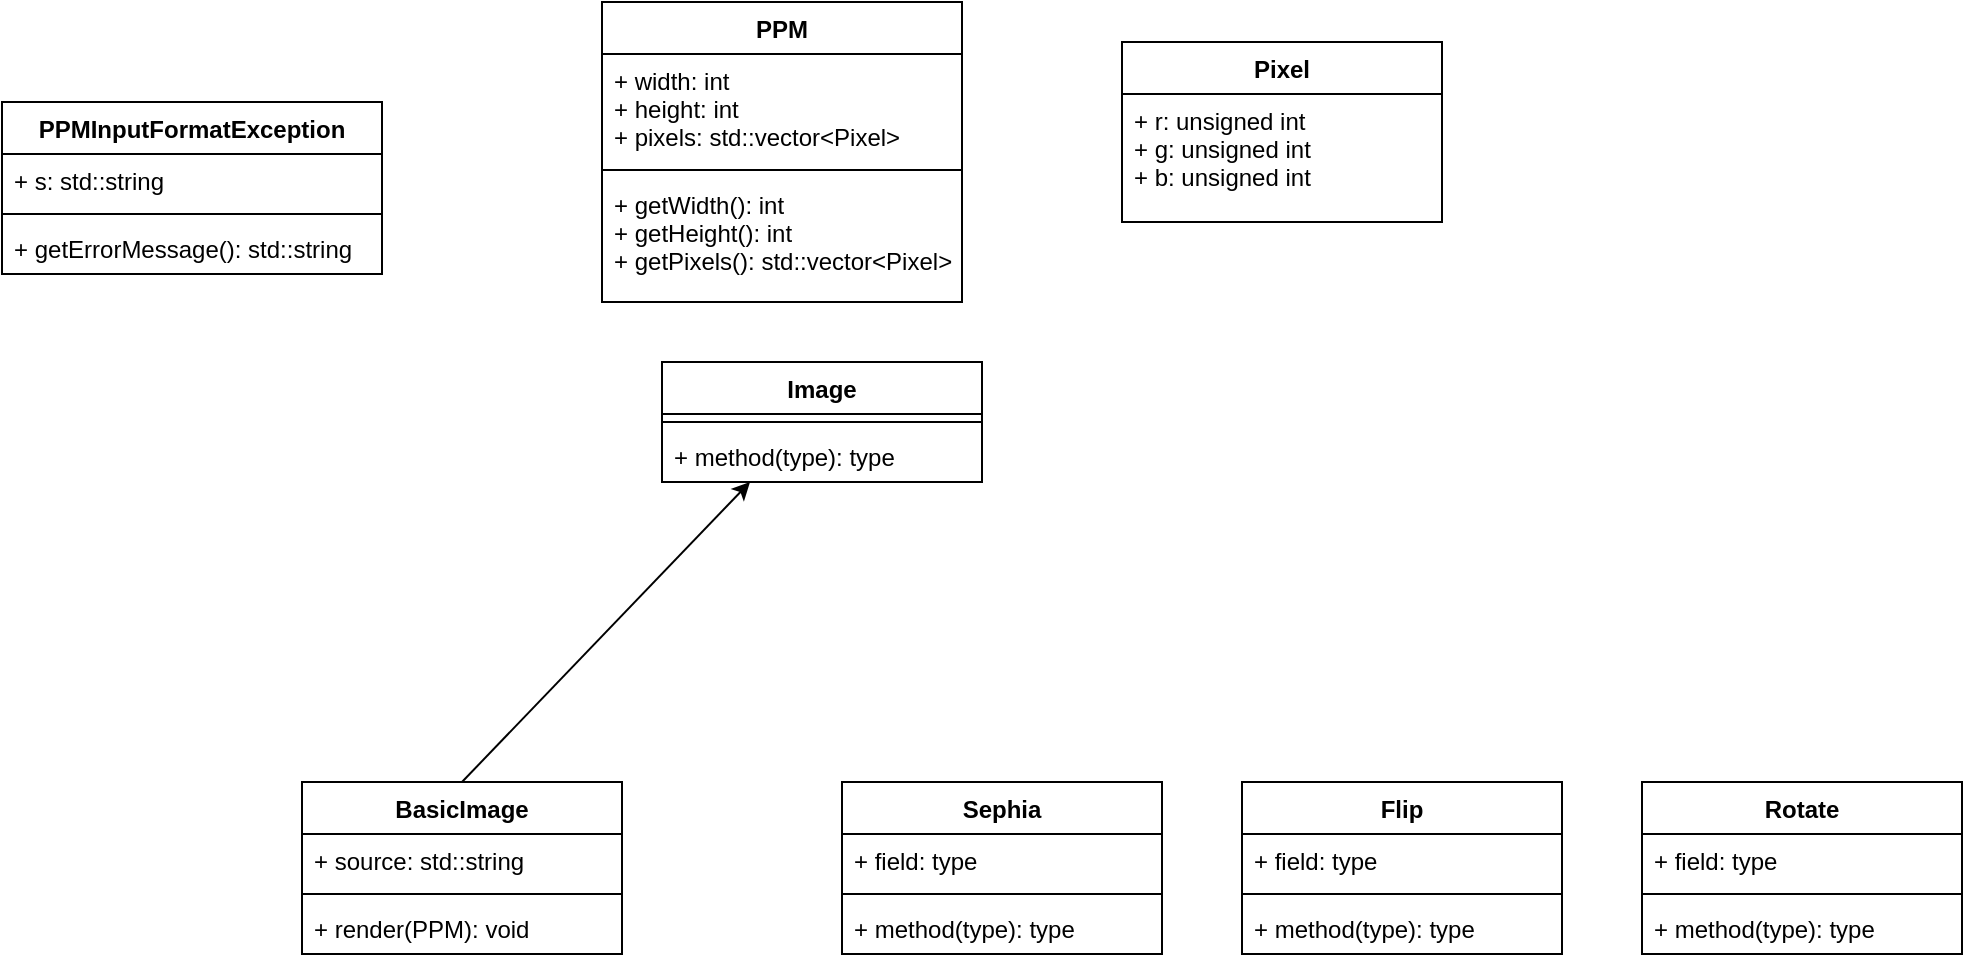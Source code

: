 <mxfile version="14.4.8" type="github"><diagram id="yGO_hBtMTxPVT-fmOD2K" name="Page-1"><mxGraphModel dx="1457" dy="697" grid="1" gridSize="10" guides="1" tooltips="1" connect="1" arrows="1" fold="1" page="1" pageScale="1" pageWidth="850" pageHeight="1100" math="0" shadow="0"><root><mxCell id="0"/><mxCell id="1" parent="0"/><mxCell id="dHZE-BgRqFUK8YeW2efB-20" value="PPM" style="swimlane;fontStyle=1;align=center;verticalAlign=top;childLayout=stackLayout;horizontal=1;startSize=26;horizontalStack=0;resizeParent=1;resizeParentMax=0;resizeLast=0;collapsible=1;marginBottom=0;" vertex="1" parent="1"><mxGeometry x="-240" y="50" width="180" height="150" as="geometry"/></mxCell><mxCell id="dHZE-BgRqFUK8YeW2efB-21" value="+ width: int&#10;+ height: int&#10;+ pixels: std::vector&lt;Pixel&gt;" style="text;strokeColor=none;fillColor=none;align=left;verticalAlign=top;spacingLeft=4;spacingRight=4;overflow=hidden;rotatable=0;points=[[0,0.5],[1,0.5]];portConstraint=eastwest;" vertex="1" parent="dHZE-BgRqFUK8YeW2efB-20"><mxGeometry y="26" width="180" height="54" as="geometry"/></mxCell><mxCell id="dHZE-BgRqFUK8YeW2efB-22" value="" style="line;strokeWidth=1;fillColor=none;align=left;verticalAlign=middle;spacingTop=-1;spacingLeft=3;spacingRight=3;rotatable=0;labelPosition=right;points=[];portConstraint=eastwest;" vertex="1" parent="dHZE-BgRqFUK8YeW2efB-20"><mxGeometry y="80" width="180" height="8" as="geometry"/></mxCell><mxCell id="dHZE-BgRqFUK8YeW2efB-23" value="+ getWidth(): int&#10;+ getHeight(): int&#10;+ getPixels(): std::vector&lt;Pixel&gt;" style="text;strokeColor=none;fillColor=none;align=left;verticalAlign=top;spacingLeft=4;spacingRight=4;overflow=hidden;rotatable=0;points=[[0,0.5],[1,0.5]];portConstraint=eastwest;" vertex="1" parent="dHZE-BgRqFUK8YeW2efB-20"><mxGeometry y="88" width="180" height="62" as="geometry"/></mxCell><mxCell id="dHZE-BgRqFUK8YeW2efB-24" value="Pixel" style="swimlane;fontStyle=1;align=center;verticalAlign=top;childLayout=stackLayout;horizontal=1;startSize=26;horizontalStack=0;resizeParent=1;resizeParentMax=0;resizeLast=0;collapsible=1;marginBottom=0;" vertex="1" parent="1"><mxGeometry x="20" y="70" width="160" height="90" as="geometry"/></mxCell><mxCell id="dHZE-BgRqFUK8YeW2efB-25" value="+ r: unsigned int&#10;+ g: unsigned int&#10;+ b: unsigned int" style="text;fillColor=none;align=left;verticalAlign=top;spacingLeft=4;spacingRight=4;overflow=hidden;rotatable=0;points=[[0,0.5],[1,0.5]];portConstraint=eastwest;strokeColor=#000000;" vertex="1" parent="dHZE-BgRqFUK8YeW2efB-24"><mxGeometry y="26" width="160" height="64" as="geometry"/></mxCell><mxCell id="dHZE-BgRqFUK8YeW2efB-32" value="BasicImage" style="swimlane;fontStyle=1;align=center;verticalAlign=top;childLayout=stackLayout;horizontal=1;startSize=26;horizontalStack=0;resizeParent=1;resizeParentMax=0;resizeLast=0;collapsible=1;marginBottom=0;" vertex="1" parent="1"><mxGeometry x="-390" y="440" width="160" height="86" as="geometry"/></mxCell><mxCell id="dHZE-BgRqFUK8YeW2efB-33" value="+ source: std::string" style="text;strokeColor=none;fillColor=none;align=left;verticalAlign=top;spacingLeft=4;spacingRight=4;overflow=hidden;rotatable=0;points=[[0,0.5],[1,0.5]];portConstraint=eastwest;" vertex="1" parent="dHZE-BgRqFUK8YeW2efB-32"><mxGeometry y="26" width="160" height="26" as="geometry"/></mxCell><mxCell id="dHZE-BgRqFUK8YeW2efB-34" value="" style="line;strokeWidth=1;fillColor=none;align=left;verticalAlign=middle;spacingTop=-1;spacingLeft=3;spacingRight=3;rotatable=0;labelPosition=right;points=[];portConstraint=eastwest;" vertex="1" parent="dHZE-BgRqFUK8YeW2efB-32"><mxGeometry y="52" width="160" height="8" as="geometry"/></mxCell><mxCell id="dHZE-BgRqFUK8YeW2efB-35" value="+ render(PPM): void" style="text;strokeColor=none;fillColor=none;align=left;verticalAlign=top;spacingLeft=4;spacingRight=4;overflow=hidden;rotatable=0;points=[[0,0.5],[1,0.5]];portConstraint=eastwest;" vertex="1" parent="dHZE-BgRqFUK8YeW2efB-32"><mxGeometry y="60" width="160" height="26" as="geometry"/></mxCell><mxCell id="dHZE-BgRqFUK8YeW2efB-36" value="Image" style="swimlane;fontStyle=1;align=center;verticalAlign=top;childLayout=stackLayout;horizontal=1;startSize=26;horizontalStack=0;resizeParent=1;resizeParentMax=0;resizeLast=0;collapsible=1;marginBottom=0;" vertex="1" parent="1"><mxGeometry x="-210" y="230" width="160" height="60" as="geometry"/></mxCell><mxCell id="dHZE-BgRqFUK8YeW2efB-38" value="" style="line;strokeWidth=1;fillColor=none;align=left;verticalAlign=middle;spacingTop=-1;spacingLeft=3;spacingRight=3;rotatable=0;labelPosition=right;points=[];portConstraint=eastwest;" vertex="1" parent="dHZE-BgRqFUK8YeW2efB-36"><mxGeometry y="26" width="160" height="8" as="geometry"/></mxCell><mxCell id="dHZE-BgRqFUK8YeW2efB-39" value="+ method(type): type" style="text;strokeColor=none;fillColor=none;align=left;verticalAlign=top;spacingLeft=4;spacingRight=4;overflow=hidden;rotatable=0;points=[[0,0.5],[1,0.5]];portConstraint=eastwest;" vertex="1" parent="dHZE-BgRqFUK8YeW2efB-36"><mxGeometry y="34" width="160" height="26" as="geometry"/></mxCell><mxCell id="dHZE-BgRqFUK8YeW2efB-40" value="Flip" style="swimlane;fontStyle=1;align=center;verticalAlign=top;childLayout=stackLayout;horizontal=1;startSize=26;horizontalStack=0;resizeParent=1;resizeParentMax=0;resizeLast=0;collapsible=1;marginBottom=0;" vertex="1" parent="1"><mxGeometry x="80" y="440" width="160" height="86" as="geometry"/></mxCell><mxCell id="dHZE-BgRqFUK8YeW2efB-41" value="+ field: type" style="text;strokeColor=none;fillColor=none;align=left;verticalAlign=top;spacingLeft=4;spacingRight=4;overflow=hidden;rotatable=0;points=[[0,0.5],[1,0.5]];portConstraint=eastwest;" vertex="1" parent="dHZE-BgRqFUK8YeW2efB-40"><mxGeometry y="26" width="160" height="26" as="geometry"/></mxCell><mxCell id="dHZE-BgRqFUK8YeW2efB-42" value="" style="line;strokeWidth=1;fillColor=none;align=left;verticalAlign=middle;spacingTop=-1;spacingLeft=3;spacingRight=3;rotatable=0;labelPosition=right;points=[];portConstraint=eastwest;" vertex="1" parent="dHZE-BgRqFUK8YeW2efB-40"><mxGeometry y="52" width="160" height="8" as="geometry"/></mxCell><mxCell id="dHZE-BgRqFUK8YeW2efB-43" value="+ method(type): type" style="text;strokeColor=none;fillColor=none;align=left;verticalAlign=top;spacingLeft=4;spacingRight=4;overflow=hidden;rotatable=0;points=[[0,0.5],[1,0.5]];portConstraint=eastwest;" vertex="1" parent="dHZE-BgRqFUK8YeW2efB-40"><mxGeometry y="60" width="160" height="26" as="geometry"/></mxCell><mxCell id="dHZE-BgRqFUK8YeW2efB-44" value="Rotate" style="swimlane;fontStyle=1;align=center;verticalAlign=top;childLayout=stackLayout;horizontal=1;startSize=26;horizontalStack=0;resizeParent=1;resizeParentMax=0;resizeLast=0;collapsible=1;marginBottom=0;" vertex="1" parent="1"><mxGeometry x="280" y="440" width="160" height="86" as="geometry"/></mxCell><mxCell id="dHZE-BgRqFUK8YeW2efB-45" value="+ field: type" style="text;strokeColor=none;fillColor=none;align=left;verticalAlign=top;spacingLeft=4;spacingRight=4;overflow=hidden;rotatable=0;points=[[0,0.5],[1,0.5]];portConstraint=eastwest;" vertex="1" parent="dHZE-BgRqFUK8YeW2efB-44"><mxGeometry y="26" width="160" height="26" as="geometry"/></mxCell><mxCell id="dHZE-BgRqFUK8YeW2efB-46" value="" style="line;strokeWidth=1;fillColor=none;align=left;verticalAlign=middle;spacingTop=-1;spacingLeft=3;spacingRight=3;rotatable=0;labelPosition=right;points=[];portConstraint=eastwest;" vertex="1" parent="dHZE-BgRqFUK8YeW2efB-44"><mxGeometry y="52" width="160" height="8" as="geometry"/></mxCell><mxCell id="dHZE-BgRqFUK8YeW2efB-47" value="+ method(type): type" style="text;strokeColor=none;fillColor=none;align=left;verticalAlign=top;spacingLeft=4;spacingRight=4;overflow=hidden;rotatable=0;points=[[0,0.5],[1,0.5]];portConstraint=eastwest;" vertex="1" parent="dHZE-BgRqFUK8YeW2efB-44"><mxGeometry y="60" width="160" height="26" as="geometry"/></mxCell><mxCell id="dHZE-BgRqFUK8YeW2efB-48" value="Sephia" style="swimlane;fontStyle=1;align=center;verticalAlign=top;childLayout=stackLayout;horizontal=1;startSize=26;horizontalStack=0;resizeParent=1;resizeParentMax=0;resizeLast=0;collapsible=1;marginBottom=0;" vertex="1" parent="1"><mxGeometry x="-120" y="440" width="160" height="86" as="geometry"/></mxCell><mxCell id="dHZE-BgRqFUK8YeW2efB-49" value="+ field: type" style="text;strokeColor=none;fillColor=none;align=left;verticalAlign=top;spacingLeft=4;spacingRight=4;overflow=hidden;rotatable=0;points=[[0,0.5],[1,0.5]];portConstraint=eastwest;" vertex="1" parent="dHZE-BgRqFUK8YeW2efB-48"><mxGeometry y="26" width="160" height="26" as="geometry"/></mxCell><mxCell id="dHZE-BgRqFUK8YeW2efB-50" value="" style="line;strokeWidth=1;fillColor=none;align=left;verticalAlign=middle;spacingTop=-1;spacingLeft=3;spacingRight=3;rotatable=0;labelPosition=right;points=[];portConstraint=eastwest;" vertex="1" parent="dHZE-BgRqFUK8YeW2efB-48"><mxGeometry y="52" width="160" height="8" as="geometry"/></mxCell><mxCell id="dHZE-BgRqFUK8YeW2efB-51" value="+ method(type): type" style="text;strokeColor=none;fillColor=none;align=left;verticalAlign=top;spacingLeft=4;spacingRight=4;overflow=hidden;rotatable=0;points=[[0,0.5],[1,0.5]];portConstraint=eastwest;" vertex="1" parent="dHZE-BgRqFUK8YeW2efB-48"><mxGeometry y="60" width="160" height="26" as="geometry"/></mxCell><mxCell id="dHZE-BgRqFUK8YeW2efB-28" value="PPMInputFormatException" style="swimlane;fontStyle=1;align=center;verticalAlign=top;childLayout=stackLayout;horizontal=1;startSize=26;horizontalStack=0;resizeParent=1;resizeParentMax=0;resizeLast=0;collapsible=1;marginBottom=0;" vertex="1" parent="1"><mxGeometry x="-540" y="100" width="190" height="86" as="geometry"/></mxCell><mxCell id="dHZE-BgRqFUK8YeW2efB-29" value="+ s: std::string" style="text;strokeColor=none;fillColor=none;align=left;verticalAlign=top;spacingLeft=4;spacingRight=4;overflow=hidden;rotatable=0;points=[[0,0.5],[1,0.5]];portConstraint=eastwest;" vertex="1" parent="dHZE-BgRqFUK8YeW2efB-28"><mxGeometry y="26" width="190" height="26" as="geometry"/></mxCell><mxCell id="dHZE-BgRqFUK8YeW2efB-30" value="" style="line;strokeWidth=1;fillColor=none;align=left;verticalAlign=middle;spacingTop=-1;spacingLeft=3;spacingRight=3;rotatable=0;labelPosition=right;points=[];portConstraint=eastwest;" vertex="1" parent="dHZE-BgRqFUK8YeW2efB-28"><mxGeometry y="52" width="190" height="8" as="geometry"/></mxCell><mxCell id="dHZE-BgRqFUK8YeW2efB-31" value="+ getErrorMessage(): std::string" style="text;strokeColor=none;fillColor=none;align=left;verticalAlign=top;spacingLeft=4;spacingRight=4;overflow=hidden;rotatable=0;points=[[0,0.5],[1,0.5]];portConstraint=eastwest;" vertex="1" parent="dHZE-BgRqFUK8YeW2efB-28"><mxGeometry y="60" width="190" height="26" as="geometry"/></mxCell><mxCell id="dHZE-BgRqFUK8YeW2efB-54" value="" style="endArrow=classic;html=1;exitX=0.5;exitY=0;exitDx=0;exitDy=0;entryX=0.275;entryY=1;entryDx=0;entryDy=0;entryPerimeter=0;rounded=1;" edge="1" parent="1" source="dHZE-BgRqFUK8YeW2efB-32" target="dHZE-BgRqFUK8YeW2efB-39"><mxGeometry width="50" height="50" relative="1" as="geometry"><mxPoint x="-120" y="360" as="sourcePoint"/><mxPoint x="-70" y="310" as="targetPoint"/><Array as="points"/></mxGeometry></mxCell></root></mxGraphModel></diagram></mxfile>